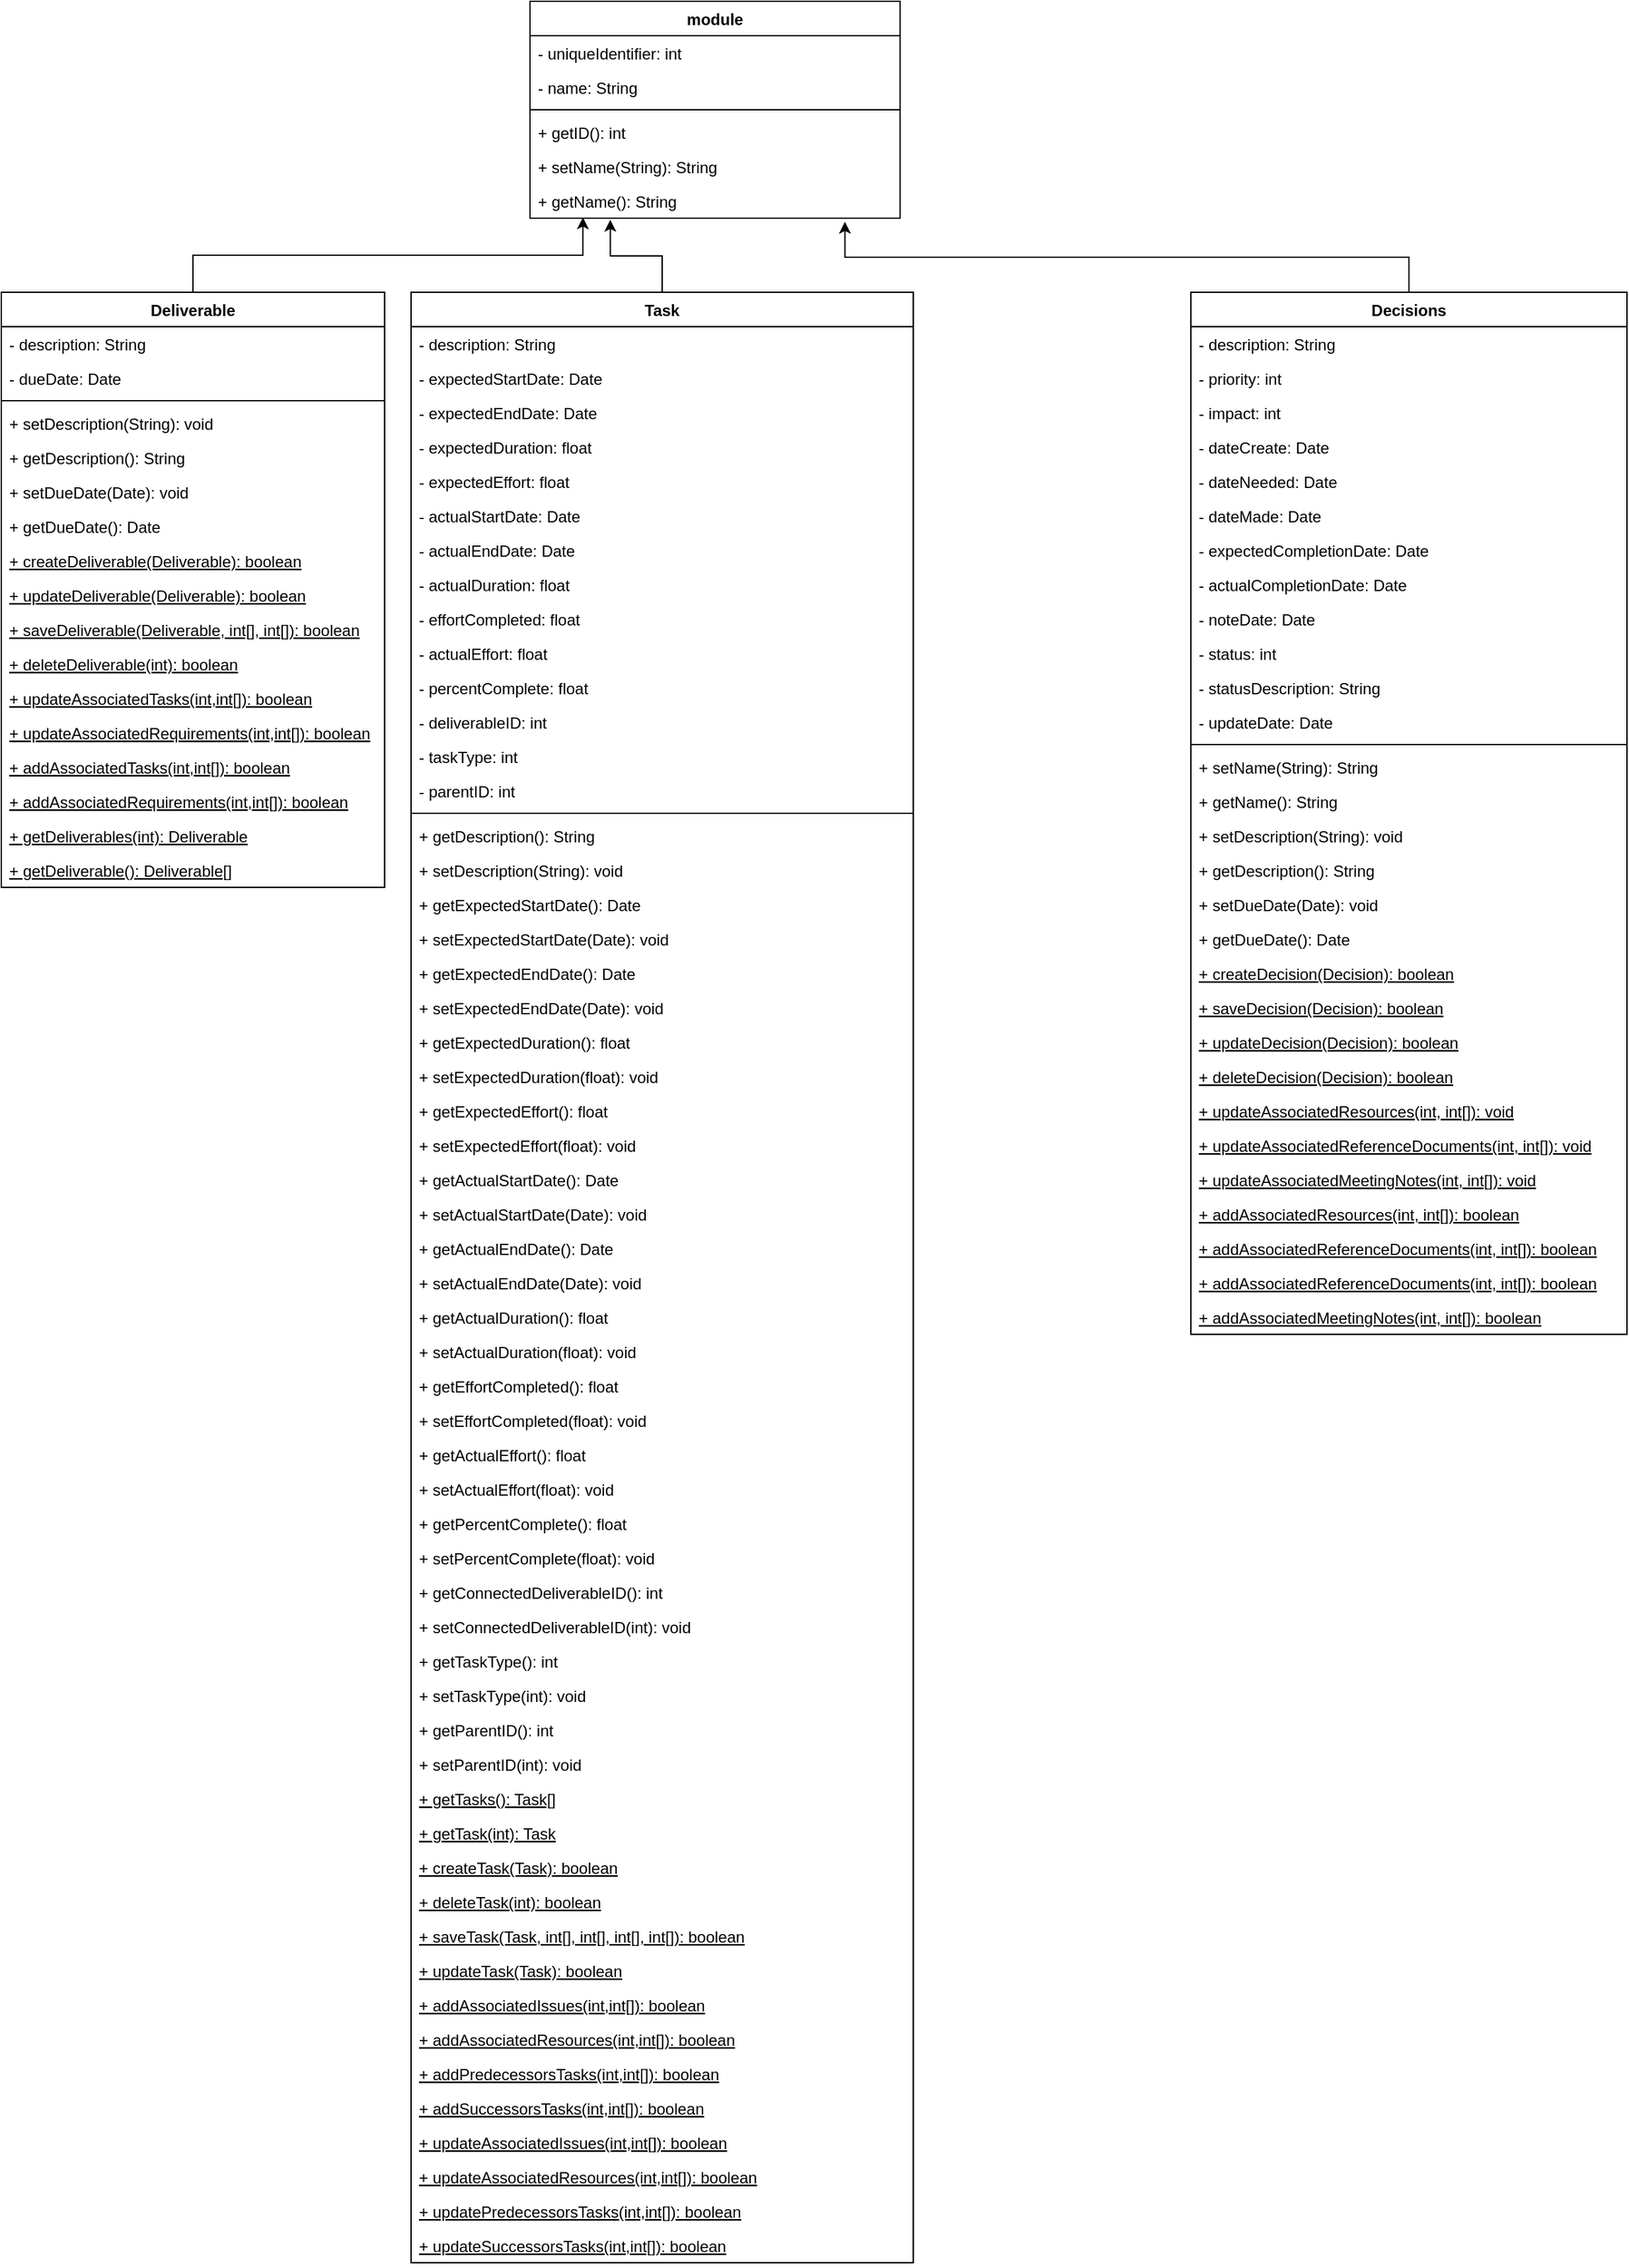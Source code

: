 <mxfile version="13.0.5" type="github">
  <diagram id="h3Ek2yhjag-Ijy3UuA3x" name="Page-1">
    <mxGraphModel dx="1185" dy="635" grid="1" gridSize="10" guides="1" tooltips="1" connect="1" arrows="1" fold="1" page="1" pageScale="1" pageWidth="10000" pageHeight="10000" math="0" shadow="0">
      <root>
        <mxCell id="0" />
        <mxCell id="1" parent="0" />
        <mxCell id="AJkytsJuZ1-eA44GaWmQ-24" value="module" style="swimlane;fontStyle=1;align=center;verticalAlign=top;childLayout=stackLayout;horizontal=1;startSize=26;horizontalStack=0;resizeParent=1;resizeParentMax=0;resizeLast=0;collapsible=1;marginBottom=0;" parent="1" vertex="1">
          <mxGeometry x="490" y="40" width="280" height="164" as="geometry" />
        </mxCell>
        <mxCell id="AJkytsJuZ1-eA44GaWmQ-25" value="- uniqueIdentifier: int" style="text;strokeColor=none;fillColor=none;align=left;verticalAlign=top;spacingLeft=4;spacingRight=4;overflow=hidden;rotatable=0;points=[[0,0.5],[1,0.5]];portConstraint=eastwest;" parent="AJkytsJuZ1-eA44GaWmQ-24" vertex="1">
          <mxGeometry y="26" width="280" height="26" as="geometry" />
        </mxCell>
        <mxCell id="AJkytsJuZ1-eA44GaWmQ-26" value="- name: String" style="text;strokeColor=none;fillColor=none;align=left;verticalAlign=top;spacingLeft=4;spacingRight=4;overflow=hidden;rotatable=0;points=[[0,0.5],[1,0.5]];portConstraint=eastwest;" parent="AJkytsJuZ1-eA44GaWmQ-24" vertex="1">
          <mxGeometry y="52" width="280" height="26" as="geometry" />
        </mxCell>
        <mxCell id="AJkytsJuZ1-eA44GaWmQ-29" value="" style="line;strokeWidth=1;fillColor=none;align=left;verticalAlign=middle;spacingTop=-1;spacingLeft=3;spacingRight=3;rotatable=0;labelPosition=right;points=[];portConstraint=eastwest;" parent="AJkytsJuZ1-eA44GaWmQ-24" vertex="1">
          <mxGeometry y="78" width="280" height="8" as="geometry" />
        </mxCell>
        <mxCell id="AJkytsJuZ1-eA44GaWmQ-30" value="+ getID(): int" style="text;strokeColor=none;fillColor=none;align=left;verticalAlign=top;spacingLeft=4;spacingRight=4;overflow=hidden;rotatable=0;points=[[0,0.5],[1,0.5]];portConstraint=eastwest;" parent="AJkytsJuZ1-eA44GaWmQ-24" vertex="1">
          <mxGeometry y="86" width="280" height="26" as="geometry" />
        </mxCell>
        <mxCell id="AJkytsJuZ1-eA44GaWmQ-31" value="+ setName(String): String" style="text;strokeColor=none;fillColor=none;align=left;verticalAlign=top;spacingLeft=4;spacingRight=4;overflow=hidden;rotatable=0;points=[[0,0.5],[1,0.5]];portConstraint=eastwest;" parent="AJkytsJuZ1-eA44GaWmQ-24" vertex="1">
          <mxGeometry y="112" width="280" height="26" as="geometry" />
        </mxCell>
        <mxCell id="AJkytsJuZ1-eA44GaWmQ-32" value="+ getName(): String" style="text;strokeColor=none;fillColor=none;align=left;verticalAlign=top;spacingLeft=4;spacingRight=4;overflow=hidden;rotatable=0;points=[[0,0.5],[1,0.5]];portConstraint=eastwest;" parent="AJkytsJuZ1-eA44GaWmQ-24" vertex="1">
          <mxGeometry y="138" width="280" height="26" as="geometry" />
        </mxCell>
        <mxCell id="AJkytsJuZ1-eA44GaWmQ-47" style="edgeStyle=orthogonalEdgeStyle;rounded=0;orthogonalLoop=1;jettySize=auto;html=1;entryX=0.143;entryY=0.974;entryDx=0;entryDy=0;entryPerimeter=0;" parent="1" source="rIIZ6E1I2lcJWbTjNb9e-1" target="AJkytsJuZ1-eA44GaWmQ-32" edge="1">
          <mxGeometry relative="1" as="geometry" />
        </mxCell>
        <mxCell id="AJkytsJuZ1-eA44GaWmQ-132" style="rounded=0;orthogonalLoop=1;jettySize=auto;html=1;entryX=0.217;entryY=1.045;entryDx=0;entryDy=0;entryPerimeter=0;edgeStyle=elbowEdgeStyle;elbow=vertical;" parent="1" source="AJkytsJuZ1-eA44GaWmQ-66" target="AJkytsJuZ1-eA44GaWmQ-32" edge="1">
          <mxGeometry relative="1" as="geometry" />
        </mxCell>
        <mxCell id="rIIZ6E1I2lcJWbTjNb9e-1" value="Deliverable" style="swimlane;fontStyle=1;align=center;verticalAlign=top;childLayout=stackLayout;horizontal=1;startSize=26;horizontalStack=0;resizeParent=1;resizeParentMax=0;resizeLast=0;collapsible=1;marginBottom=0;" parent="1" vertex="1">
          <mxGeometry x="90" y="260" width="290" height="450" as="geometry" />
        </mxCell>
        <mxCell id="rIIZ6E1I2lcJWbTjNb9e-6" value="- description: String" style="text;strokeColor=none;fillColor=none;align=left;verticalAlign=top;spacingLeft=4;spacingRight=4;overflow=hidden;rotatable=0;points=[[0,0.5],[1,0.5]];portConstraint=eastwest;" parent="rIIZ6E1I2lcJWbTjNb9e-1" vertex="1">
          <mxGeometry y="26" width="290" height="26" as="geometry" />
        </mxCell>
        <mxCell id="rIIZ6E1I2lcJWbTjNb9e-7" value="- dueDate: Date" style="text;strokeColor=none;fillColor=none;align=left;verticalAlign=top;spacingLeft=4;spacingRight=4;overflow=hidden;rotatable=0;points=[[0,0.5],[1,0.5]];portConstraint=eastwest;" parent="rIIZ6E1I2lcJWbTjNb9e-1" vertex="1">
          <mxGeometry y="52" width="290" height="26" as="geometry" />
        </mxCell>
        <mxCell id="rIIZ6E1I2lcJWbTjNb9e-3" value="" style="line;strokeWidth=1;fillColor=none;align=left;verticalAlign=middle;spacingTop=-1;spacingLeft=3;spacingRight=3;rotatable=0;labelPosition=right;points=[];portConstraint=eastwest;" parent="rIIZ6E1I2lcJWbTjNb9e-1" vertex="1">
          <mxGeometry y="78" width="290" height="8" as="geometry" />
        </mxCell>
        <mxCell id="rIIZ6E1I2lcJWbTjNb9e-20" value="+ setDescription(String): void" style="text;strokeColor=none;fillColor=none;align=left;verticalAlign=top;spacingLeft=4;spacingRight=4;overflow=hidden;rotatable=0;points=[[0,0.5],[1,0.5]];portConstraint=eastwest;" parent="rIIZ6E1I2lcJWbTjNb9e-1" vertex="1">
          <mxGeometry y="86" width="290" height="26" as="geometry" />
        </mxCell>
        <mxCell id="rIIZ6E1I2lcJWbTjNb9e-13" value="+ getDescription(): String" style="text;strokeColor=none;fillColor=none;align=left;verticalAlign=top;spacingLeft=4;spacingRight=4;overflow=hidden;rotatable=0;points=[[0,0.5],[1,0.5]];portConstraint=eastwest;" parent="rIIZ6E1I2lcJWbTjNb9e-1" vertex="1">
          <mxGeometry y="112" width="290" height="26" as="geometry" />
        </mxCell>
        <mxCell id="rIIZ6E1I2lcJWbTjNb9e-21" value="+ setDueDate(Date): void" style="text;strokeColor=none;fillColor=none;align=left;verticalAlign=top;spacingLeft=4;spacingRight=4;overflow=hidden;rotatable=0;points=[[0,0.5],[1,0.5]];portConstraint=eastwest;" parent="rIIZ6E1I2lcJWbTjNb9e-1" vertex="1">
          <mxGeometry y="138" width="290" height="26" as="geometry" />
        </mxCell>
        <mxCell id="rIIZ6E1I2lcJWbTjNb9e-14" value="+ getDueDate(): Date" style="text;strokeColor=none;fillColor=none;align=left;verticalAlign=top;spacingLeft=4;spacingRight=4;overflow=hidden;rotatable=0;points=[[0,0.5],[1,0.5]];portConstraint=eastwest;" parent="rIIZ6E1I2lcJWbTjNb9e-1" vertex="1">
          <mxGeometry y="164" width="290" height="26" as="geometry" />
        </mxCell>
        <mxCell id="rIIZ6E1I2lcJWbTjNb9e-15" value="+ createDeliverable(Deliverable): boolean" style="text;strokeColor=none;fillColor=none;align=left;verticalAlign=top;spacingLeft=4;spacingRight=4;overflow=hidden;rotatable=0;points=[[0,0.5],[1,0.5]];portConstraint=eastwest;fontStyle=4" parent="rIIZ6E1I2lcJWbTjNb9e-1" vertex="1">
          <mxGeometry y="190" width="290" height="26" as="geometry" />
        </mxCell>
        <mxCell id="rIIZ6E1I2lcJWbTjNb9e-17" value="+ updateDeliverable(Deliverable): boolean" style="text;strokeColor=none;fillColor=none;align=left;verticalAlign=top;spacingLeft=4;spacingRight=4;overflow=hidden;rotatable=0;points=[[0,0.5],[1,0.5]];portConstraint=eastwest;fontStyle=4" parent="rIIZ6E1I2lcJWbTjNb9e-1" vertex="1">
          <mxGeometry y="216" width="290" height="26" as="geometry" />
        </mxCell>
        <mxCell id="rIIZ6E1I2lcJWbTjNb9e-22" value="+ saveDeliverable(Deliverable, int[], int[]): boolean" style="text;strokeColor=none;fillColor=none;align=left;verticalAlign=top;spacingLeft=4;spacingRight=4;overflow=hidden;rotatable=0;points=[[0,0.5],[1,0.5]];portConstraint=eastwest;fontStyle=4" parent="rIIZ6E1I2lcJWbTjNb9e-1" vertex="1">
          <mxGeometry y="242" width="290" height="26" as="geometry" />
        </mxCell>
        <mxCell id="rIIZ6E1I2lcJWbTjNb9e-24" value="+ deleteDeliverable(int): boolean" style="text;strokeColor=none;fillColor=none;align=left;verticalAlign=top;spacingLeft=4;spacingRight=4;overflow=hidden;rotatable=0;points=[[0,0.5],[1,0.5]];portConstraint=eastwest;fontStyle=4" parent="rIIZ6E1I2lcJWbTjNb9e-1" vertex="1">
          <mxGeometry y="268" width="290" height="26" as="geometry" />
        </mxCell>
        <mxCell id="AJkytsJuZ1-eA44GaWmQ-18" value="+ updateAssociatedTasks(int,int[]): boolean" style="text;strokeColor=none;fillColor=none;align=left;verticalAlign=top;spacingLeft=4;spacingRight=4;overflow=hidden;rotatable=0;points=[[0,0.5],[1,0.5]];portConstraint=eastwest;fontStyle=4" parent="rIIZ6E1I2lcJWbTjNb9e-1" vertex="1">
          <mxGeometry y="294" width="290" height="26" as="geometry" />
        </mxCell>
        <mxCell id="AJkytsJuZ1-eA44GaWmQ-19" value="+ updateAssociatedRequirements(int,int[]): boolean" style="text;strokeColor=none;fillColor=none;align=left;verticalAlign=top;spacingLeft=4;spacingRight=4;overflow=hidden;rotatable=0;points=[[0,0.5],[1,0.5]];portConstraint=eastwest;fontStyle=4" parent="rIIZ6E1I2lcJWbTjNb9e-1" vertex="1">
          <mxGeometry y="320" width="290" height="26" as="geometry" />
        </mxCell>
        <mxCell id="AJkytsJuZ1-eA44GaWmQ-20" value="+ addAssociatedTasks(int,int[]): boolean" style="text;strokeColor=none;fillColor=none;align=left;verticalAlign=top;spacingLeft=4;spacingRight=4;overflow=hidden;rotatable=0;points=[[0,0.5],[1,0.5]];portConstraint=eastwest;fontStyle=4" parent="rIIZ6E1I2lcJWbTjNb9e-1" vertex="1">
          <mxGeometry y="346" width="290" height="26" as="geometry" />
        </mxCell>
        <mxCell id="AJkytsJuZ1-eA44GaWmQ-21" value="+ addAssociatedRequirements(int,int[]): boolean" style="text;strokeColor=none;fillColor=none;align=left;verticalAlign=top;spacingLeft=4;spacingRight=4;overflow=hidden;rotatable=0;points=[[0,0.5],[1,0.5]];portConstraint=eastwest;fontStyle=4" parent="rIIZ6E1I2lcJWbTjNb9e-1" vertex="1">
          <mxGeometry y="372" width="290" height="26" as="geometry" />
        </mxCell>
        <mxCell id="AJkytsJuZ1-eA44GaWmQ-22" value="+ getDeliverables(int): Deliverable" style="text;strokeColor=none;fillColor=none;align=left;verticalAlign=top;spacingLeft=4;spacingRight=4;overflow=hidden;rotatable=0;points=[[0,0.5],[1,0.5]];portConstraint=eastwest;fontStyle=4" parent="rIIZ6E1I2lcJWbTjNb9e-1" vertex="1">
          <mxGeometry y="398" width="290" height="26" as="geometry" />
        </mxCell>
        <mxCell id="AJkytsJuZ1-eA44GaWmQ-23" value="+ getDeliverable(): Deliverable[]" style="text;strokeColor=none;fillColor=none;align=left;verticalAlign=top;spacingLeft=4;spacingRight=4;overflow=hidden;rotatable=0;points=[[0,0.5],[1,0.5]];portConstraint=eastwest;fontStyle=4" parent="rIIZ6E1I2lcJWbTjNb9e-1" vertex="1">
          <mxGeometry y="424" width="290" height="26" as="geometry" />
        </mxCell>
        <mxCell id="oW8NMeTdjoWrqpmzOP1x-64" style="edgeStyle=elbowEdgeStyle;rounded=0;orthogonalLoop=1;jettySize=auto;elbow=vertical;html=1;entryX=0.851;entryY=1.103;entryDx=0;entryDy=0;entryPerimeter=0;" edge="1" parent="1" source="oW8NMeTdjoWrqpmzOP1x-33" target="AJkytsJuZ1-eA44GaWmQ-32">
          <mxGeometry relative="1" as="geometry" />
        </mxCell>
        <mxCell id="oW8NMeTdjoWrqpmzOP1x-33" value="Decisions" style="swimlane;fontStyle=1;align=center;verticalAlign=top;childLayout=stackLayout;horizontal=1;startSize=26;horizontalStack=0;resizeParent=1;resizeParentMax=0;resizeLast=0;collapsible=1;marginBottom=0;" vertex="1" parent="1">
          <mxGeometry x="990" y="260" width="330" height="788" as="geometry" />
        </mxCell>
        <mxCell id="oW8NMeTdjoWrqpmzOP1x-34" value="- description: String" style="text;strokeColor=none;fillColor=none;align=left;verticalAlign=top;spacingLeft=4;spacingRight=4;overflow=hidden;rotatable=0;points=[[0,0.5],[1,0.5]];portConstraint=eastwest;" vertex="1" parent="oW8NMeTdjoWrqpmzOP1x-33">
          <mxGeometry y="26" width="330" height="26" as="geometry" />
        </mxCell>
        <mxCell id="oW8NMeTdjoWrqpmzOP1x-35" value="- priority: int " style="text;strokeColor=none;fillColor=none;align=left;verticalAlign=top;spacingLeft=4;spacingRight=4;overflow=hidden;rotatable=0;points=[[0,0.5],[1,0.5]];portConstraint=eastwest;" vertex="1" parent="oW8NMeTdjoWrqpmzOP1x-33">
          <mxGeometry y="52" width="330" height="26" as="geometry" />
        </mxCell>
        <mxCell id="oW8NMeTdjoWrqpmzOP1x-36" value="- impact: int" style="text;strokeColor=none;fillColor=none;align=left;verticalAlign=top;spacingLeft=4;spacingRight=4;overflow=hidden;rotatable=0;points=[[0,0.5],[1,0.5]];portConstraint=eastwest;" vertex="1" parent="oW8NMeTdjoWrqpmzOP1x-33">
          <mxGeometry y="78" width="330" height="26" as="geometry" />
        </mxCell>
        <mxCell id="oW8NMeTdjoWrqpmzOP1x-37" value="- dateCreate: Date" style="text;strokeColor=none;fillColor=none;align=left;verticalAlign=top;spacingLeft=4;spacingRight=4;overflow=hidden;rotatable=0;points=[[0,0.5],[1,0.5]];portConstraint=eastwest;" vertex="1" parent="oW8NMeTdjoWrqpmzOP1x-33">
          <mxGeometry y="104" width="330" height="26" as="geometry" />
        </mxCell>
        <mxCell id="oW8NMeTdjoWrqpmzOP1x-38" value="- dateNeeded: Date" style="text;strokeColor=none;fillColor=none;align=left;verticalAlign=top;spacingLeft=4;spacingRight=4;overflow=hidden;rotatable=0;points=[[0,0.5],[1,0.5]];portConstraint=eastwest;" vertex="1" parent="oW8NMeTdjoWrqpmzOP1x-33">
          <mxGeometry y="130" width="330" height="26" as="geometry" />
        </mxCell>
        <mxCell id="oW8NMeTdjoWrqpmzOP1x-39" value="- dateMade: Date" style="text;strokeColor=none;fillColor=none;align=left;verticalAlign=top;spacingLeft=4;spacingRight=4;overflow=hidden;rotatable=0;points=[[0,0.5],[1,0.5]];portConstraint=eastwest;" vertex="1" parent="oW8NMeTdjoWrqpmzOP1x-33">
          <mxGeometry y="156" width="330" height="26" as="geometry" />
        </mxCell>
        <mxCell id="oW8NMeTdjoWrqpmzOP1x-40" value="- expectedCompletionDate: Date&#xa;" style="text;strokeColor=none;fillColor=none;align=left;verticalAlign=top;spacingLeft=4;spacingRight=4;overflow=hidden;rotatable=0;points=[[0,0.5],[1,0.5]];portConstraint=eastwest;" vertex="1" parent="oW8NMeTdjoWrqpmzOP1x-33">
          <mxGeometry y="182" width="330" height="26" as="geometry" />
        </mxCell>
        <mxCell id="oW8NMeTdjoWrqpmzOP1x-41" value="- actualCompletionDate: Date" style="text;strokeColor=none;fillColor=none;align=left;verticalAlign=top;spacingLeft=4;spacingRight=4;overflow=hidden;rotatable=0;points=[[0,0.5],[1,0.5]];portConstraint=eastwest;" vertex="1" parent="oW8NMeTdjoWrqpmzOP1x-33">
          <mxGeometry y="208" width="330" height="26" as="geometry" />
        </mxCell>
        <mxCell id="oW8NMeTdjoWrqpmzOP1x-42" value="- noteDate: Date" style="text;strokeColor=none;fillColor=none;align=left;verticalAlign=top;spacingLeft=4;spacingRight=4;overflow=hidden;rotatable=0;points=[[0,0.5],[1,0.5]];portConstraint=eastwest;" vertex="1" parent="oW8NMeTdjoWrqpmzOP1x-33">
          <mxGeometry y="234" width="330" height="26" as="geometry" />
        </mxCell>
        <mxCell id="oW8NMeTdjoWrqpmzOP1x-43" value="- status: int" style="text;strokeColor=none;fillColor=none;align=left;verticalAlign=top;spacingLeft=4;spacingRight=4;overflow=hidden;rotatable=0;points=[[0,0.5],[1,0.5]];portConstraint=eastwest;" vertex="1" parent="oW8NMeTdjoWrqpmzOP1x-33">
          <mxGeometry y="260" width="330" height="26" as="geometry" />
        </mxCell>
        <mxCell id="oW8NMeTdjoWrqpmzOP1x-44" value="- statusDescription: String" style="text;strokeColor=none;fillColor=none;align=left;verticalAlign=top;spacingLeft=4;spacingRight=4;overflow=hidden;rotatable=0;points=[[0,0.5],[1,0.5]];portConstraint=eastwest;" vertex="1" parent="oW8NMeTdjoWrqpmzOP1x-33">
          <mxGeometry y="286" width="330" height="26" as="geometry" />
        </mxCell>
        <mxCell id="oW8NMeTdjoWrqpmzOP1x-45" value="- updateDate: Date" style="text;strokeColor=none;fillColor=none;align=left;verticalAlign=top;spacingLeft=4;spacingRight=4;overflow=hidden;rotatable=0;points=[[0,0.5],[1,0.5]];portConstraint=eastwest;" vertex="1" parent="oW8NMeTdjoWrqpmzOP1x-33">
          <mxGeometry y="312" width="330" height="26" as="geometry" />
        </mxCell>
        <mxCell id="oW8NMeTdjoWrqpmzOP1x-46" value="" style="line;strokeWidth=1;fillColor=none;align=left;verticalAlign=middle;spacingTop=-1;spacingLeft=3;spacingRight=3;rotatable=0;labelPosition=right;points=[];portConstraint=eastwest;" vertex="1" parent="oW8NMeTdjoWrqpmzOP1x-33">
          <mxGeometry y="338" width="330" height="8" as="geometry" />
        </mxCell>
        <mxCell id="oW8NMeTdjoWrqpmzOP1x-47" value="+ setName(String): String" style="text;strokeColor=none;fillColor=none;align=left;verticalAlign=top;spacingLeft=4;spacingRight=4;overflow=hidden;rotatable=0;points=[[0,0.5],[1,0.5]];portConstraint=eastwest;" vertex="1" parent="oW8NMeTdjoWrqpmzOP1x-33">
          <mxGeometry y="346" width="330" height="26" as="geometry" />
        </mxCell>
        <mxCell id="oW8NMeTdjoWrqpmzOP1x-48" value="+ getName(): String" style="text;strokeColor=none;fillColor=none;align=left;verticalAlign=top;spacingLeft=4;spacingRight=4;overflow=hidden;rotatable=0;points=[[0,0.5],[1,0.5]];portConstraint=eastwest;" vertex="1" parent="oW8NMeTdjoWrqpmzOP1x-33">
          <mxGeometry y="372" width="330" height="26" as="geometry" />
        </mxCell>
        <mxCell id="oW8NMeTdjoWrqpmzOP1x-49" value="+ setDescription(String): void" style="text;strokeColor=none;fillColor=none;align=left;verticalAlign=top;spacingLeft=4;spacingRight=4;overflow=hidden;rotatable=0;points=[[0,0.5],[1,0.5]];portConstraint=eastwest;" vertex="1" parent="oW8NMeTdjoWrqpmzOP1x-33">
          <mxGeometry y="398" width="330" height="26" as="geometry" />
        </mxCell>
        <mxCell id="oW8NMeTdjoWrqpmzOP1x-50" value="+ getDescription(): String" style="text;strokeColor=none;fillColor=none;align=left;verticalAlign=top;spacingLeft=4;spacingRight=4;overflow=hidden;rotatable=0;points=[[0,0.5],[1,0.5]];portConstraint=eastwest;" vertex="1" parent="oW8NMeTdjoWrqpmzOP1x-33">
          <mxGeometry y="424" width="330" height="26" as="geometry" />
        </mxCell>
        <mxCell id="oW8NMeTdjoWrqpmzOP1x-51" value="+ setDueDate(Date): void" style="text;strokeColor=none;fillColor=none;align=left;verticalAlign=top;spacingLeft=4;spacingRight=4;overflow=hidden;rotatable=0;points=[[0,0.5],[1,0.5]];portConstraint=eastwest;" vertex="1" parent="oW8NMeTdjoWrqpmzOP1x-33">
          <mxGeometry y="450" width="330" height="26" as="geometry" />
        </mxCell>
        <mxCell id="oW8NMeTdjoWrqpmzOP1x-52" value="+ getDueDate(): Date" style="text;strokeColor=none;fillColor=none;align=left;verticalAlign=top;spacingLeft=4;spacingRight=4;overflow=hidden;rotatable=0;points=[[0,0.5],[1,0.5]];portConstraint=eastwest;" vertex="1" parent="oW8NMeTdjoWrqpmzOP1x-33">
          <mxGeometry y="476" width="330" height="26" as="geometry" />
        </mxCell>
        <mxCell id="oW8NMeTdjoWrqpmzOP1x-53" value="+ createDecision(Decision): boolean" style="text;strokeColor=none;fillColor=none;align=left;verticalAlign=top;spacingLeft=4;spacingRight=4;overflow=hidden;rotatable=0;points=[[0,0.5],[1,0.5]];portConstraint=eastwest;fontStyle=4" vertex="1" parent="oW8NMeTdjoWrqpmzOP1x-33">
          <mxGeometry y="502" width="330" height="26" as="geometry" />
        </mxCell>
        <mxCell id="oW8NMeTdjoWrqpmzOP1x-54" value="+ saveDecision(Decision): boolean" style="text;strokeColor=none;fillColor=none;align=left;verticalAlign=top;spacingLeft=4;spacingRight=4;overflow=hidden;rotatable=0;points=[[0,0.5],[1,0.5]];portConstraint=eastwest;fontStyle=4" vertex="1" parent="oW8NMeTdjoWrqpmzOP1x-33">
          <mxGeometry y="528" width="330" height="26" as="geometry" />
        </mxCell>
        <mxCell id="oW8NMeTdjoWrqpmzOP1x-55" value="+ updateDecision(Decision): boolean" style="text;strokeColor=none;fillColor=none;align=left;verticalAlign=top;spacingLeft=4;spacingRight=4;overflow=hidden;rotatable=0;points=[[0,0.5],[1,0.5]];portConstraint=eastwest;fontStyle=4" vertex="1" parent="oW8NMeTdjoWrqpmzOP1x-33">
          <mxGeometry y="554" width="330" height="26" as="geometry" />
        </mxCell>
        <mxCell id="oW8NMeTdjoWrqpmzOP1x-56" value="+ deleteDecision(Decision): boolean" style="text;strokeColor=none;fillColor=none;align=left;verticalAlign=top;spacingLeft=4;spacingRight=4;overflow=hidden;rotatable=0;points=[[0,0.5],[1,0.5]];portConstraint=eastwest;fontStyle=4" vertex="1" parent="oW8NMeTdjoWrqpmzOP1x-33">
          <mxGeometry y="580" width="330" height="26" as="geometry" />
        </mxCell>
        <mxCell id="oW8NMeTdjoWrqpmzOP1x-57" value="+ updateAssociatedResources(int, int[]): void" style="text;strokeColor=none;fillColor=none;align=left;verticalAlign=top;spacingLeft=4;spacingRight=4;overflow=hidden;rotatable=0;points=[[0,0.5],[1,0.5]];portConstraint=eastwest;fontStyle=4" vertex="1" parent="oW8NMeTdjoWrqpmzOP1x-33">
          <mxGeometry y="606" width="330" height="26" as="geometry" />
        </mxCell>
        <mxCell id="oW8NMeTdjoWrqpmzOP1x-58" value="+ updateAssociatedReferenceDocuments(int, int[]): void" style="text;strokeColor=none;fillColor=none;align=left;verticalAlign=top;spacingLeft=4;spacingRight=4;overflow=hidden;rotatable=0;points=[[0,0.5],[1,0.5]];portConstraint=eastwest;fontStyle=4" vertex="1" parent="oW8NMeTdjoWrqpmzOP1x-33">
          <mxGeometry y="632" width="330" height="26" as="geometry" />
        </mxCell>
        <mxCell id="oW8NMeTdjoWrqpmzOP1x-59" value="+ updateAssociatedMeetingNotes(int, int[]): void" style="text;strokeColor=none;fillColor=none;align=left;verticalAlign=top;spacingLeft=4;spacingRight=4;overflow=hidden;rotatable=0;points=[[0,0.5],[1,0.5]];portConstraint=eastwest;fontStyle=4" vertex="1" parent="oW8NMeTdjoWrqpmzOP1x-33">
          <mxGeometry y="658" width="330" height="26" as="geometry" />
        </mxCell>
        <mxCell id="oW8NMeTdjoWrqpmzOP1x-60" value="+ addAssociatedResources(int, int[]): boolean" style="text;strokeColor=none;fillColor=none;align=left;verticalAlign=top;spacingLeft=4;spacingRight=4;overflow=hidden;rotatable=0;points=[[0,0.5],[1,0.5]];portConstraint=eastwest;fontStyle=4" vertex="1" parent="oW8NMeTdjoWrqpmzOP1x-33">
          <mxGeometry y="684" width="330" height="26" as="geometry" />
        </mxCell>
        <mxCell id="oW8NMeTdjoWrqpmzOP1x-61" value="+ addAssociatedReferenceDocuments(int, int[]): boolean" style="text;strokeColor=none;fillColor=none;align=left;verticalAlign=top;spacingLeft=4;spacingRight=4;overflow=hidden;rotatable=0;points=[[0,0.5],[1,0.5]];portConstraint=eastwest;fontStyle=4" vertex="1" parent="oW8NMeTdjoWrqpmzOP1x-33">
          <mxGeometry y="710" width="330" height="26" as="geometry" />
        </mxCell>
        <mxCell id="oW8NMeTdjoWrqpmzOP1x-62" value="+ addAssociatedReferenceDocuments(int, int[]): boolean" style="text;strokeColor=none;fillColor=none;align=left;verticalAlign=top;spacingLeft=4;spacingRight=4;overflow=hidden;rotatable=0;points=[[0,0.5],[1,0.5]];portConstraint=eastwest;fontStyle=4" vertex="1" parent="oW8NMeTdjoWrqpmzOP1x-33">
          <mxGeometry y="736" width="330" height="26" as="geometry" />
        </mxCell>
        <mxCell id="oW8NMeTdjoWrqpmzOP1x-63" value="+ addAssociatedMeetingNotes(int, int[]): boolean" style="text;strokeColor=none;fillColor=none;align=left;verticalAlign=top;spacingLeft=4;spacingRight=4;overflow=hidden;rotatable=0;points=[[0,0.5],[1,0.5]];portConstraint=eastwest;fontStyle=4" vertex="1" parent="oW8NMeTdjoWrqpmzOP1x-33">
          <mxGeometry y="762" width="330" height="26" as="geometry" />
        </mxCell>
        <mxCell id="AJkytsJuZ1-eA44GaWmQ-66" value="Task" style="swimlane;fontStyle=1;align=center;verticalAlign=top;childLayout=stackLayout;horizontal=1;startSize=26;horizontalStack=0;resizeParent=1;resizeParentMax=0;resizeLast=0;collapsible=1;marginBottom=0;" parent="1" vertex="1">
          <mxGeometry x="400" y="260" width="380" height="1490" as="geometry" />
        </mxCell>
        <mxCell id="AJkytsJuZ1-eA44GaWmQ-67" value="- description: String" style="text;strokeColor=none;fillColor=none;align=left;verticalAlign=top;spacingLeft=4;spacingRight=4;overflow=hidden;rotatable=0;points=[[0,0.5],[1,0.5]];portConstraint=eastwest;" parent="AJkytsJuZ1-eA44GaWmQ-66" vertex="1">
          <mxGeometry y="26" width="380" height="26" as="geometry" />
        </mxCell>
        <mxCell id="AJkytsJuZ1-eA44GaWmQ-84" value="- expectedStartDate: Date" style="text;strokeColor=none;fillColor=none;align=left;verticalAlign=top;spacingLeft=4;spacingRight=4;overflow=hidden;rotatable=0;points=[[0,0.5],[1,0.5]];portConstraint=eastwest;" parent="AJkytsJuZ1-eA44GaWmQ-66" vertex="1">
          <mxGeometry y="52" width="380" height="26" as="geometry" />
        </mxCell>
        <mxCell id="AJkytsJuZ1-eA44GaWmQ-85" value="- expectedEndDate: Date" style="text;strokeColor=none;fillColor=none;align=left;verticalAlign=top;spacingLeft=4;spacingRight=4;overflow=hidden;rotatable=0;points=[[0,0.5],[1,0.5]];portConstraint=eastwest;" parent="AJkytsJuZ1-eA44GaWmQ-66" vertex="1">
          <mxGeometry y="78" width="380" height="26" as="geometry" />
        </mxCell>
        <mxCell id="AJkytsJuZ1-eA44GaWmQ-87" value="- expectedDuration: float" style="text;strokeColor=none;fillColor=none;align=left;verticalAlign=top;spacingLeft=4;spacingRight=4;overflow=hidden;rotatable=0;points=[[0,0.5],[1,0.5]];portConstraint=eastwest;" parent="AJkytsJuZ1-eA44GaWmQ-66" vertex="1">
          <mxGeometry y="104" width="380" height="26" as="geometry" />
        </mxCell>
        <mxCell id="AJkytsJuZ1-eA44GaWmQ-68" value="- expectedEffort: float" style="text;strokeColor=none;fillColor=none;align=left;verticalAlign=top;spacingLeft=4;spacingRight=4;overflow=hidden;rotatable=0;points=[[0,0.5],[1,0.5]];portConstraint=eastwest;" parent="AJkytsJuZ1-eA44GaWmQ-66" vertex="1">
          <mxGeometry y="130" width="380" height="26" as="geometry" />
        </mxCell>
        <mxCell id="AJkytsJuZ1-eA44GaWmQ-122" value="- actualStartDate: Date" style="text;strokeColor=none;fillColor=none;align=left;verticalAlign=top;spacingLeft=4;spacingRight=4;overflow=hidden;rotatable=0;points=[[0,0.5],[1,0.5]];portConstraint=eastwest;" parent="AJkytsJuZ1-eA44GaWmQ-66" vertex="1">
          <mxGeometry y="156" width="380" height="26" as="geometry" />
        </mxCell>
        <mxCell id="AJkytsJuZ1-eA44GaWmQ-124" value="- actualEndDate: Date" style="text;strokeColor=none;fillColor=none;align=left;verticalAlign=top;spacingLeft=4;spacingRight=4;overflow=hidden;rotatable=0;points=[[0,0.5],[1,0.5]];portConstraint=eastwest;" parent="AJkytsJuZ1-eA44GaWmQ-66" vertex="1">
          <mxGeometry y="182" width="380" height="26" as="geometry" />
        </mxCell>
        <mxCell id="AJkytsJuZ1-eA44GaWmQ-125" value="- actualDuration: float" style="text;strokeColor=none;fillColor=none;align=left;verticalAlign=top;spacingLeft=4;spacingRight=4;overflow=hidden;rotatable=0;points=[[0,0.5],[1,0.5]];portConstraint=eastwest;" parent="AJkytsJuZ1-eA44GaWmQ-66" vertex="1">
          <mxGeometry y="208" width="380" height="26" as="geometry" />
        </mxCell>
        <mxCell id="AJkytsJuZ1-eA44GaWmQ-126" value="- effortCompleted: float" style="text;strokeColor=none;fillColor=none;align=left;verticalAlign=top;spacingLeft=4;spacingRight=4;overflow=hidden;rotatable=0;points=[[0,0.5],[1,0.5]];portConstraint=eastwest;" parent="AJkytsJuZ1-eA44GaWmQ-66" vertex="1">
          <mxGeometry y="234" width="380" height="26" as="geometry" />
        </mxCell>
        <mxCell id="AJkytsJuZ1-eA44GaWmQ-127" value="- actualEffort: float" style="text;strokeColor=none;fillColor=none;align=left;verticalAlign=top;spacingLeft=4;spacingRight=4;overflow=hidden;rotatable=0;points=[[0,0.5],[1,0.5]];portConstraint=eastwest;" parent="AJkytsJuZ1-eA44GaWmQ-66" vertex="1">
          <mxGeometry y="260" width="380" height="26" as="geometry" />
        </mxCell>
        <mxCell id="AJkytsJuZ1-eA44GaWmQ-128" value="- percentComplete: float" style="text;strokeColor=none;fillColor=none;align=left;verticalAlign=top;spacingLeft=4;spacingRight=4;overflow=hidden;rotatable=0;points=[[0,0.5],[1,0.5]];portConstraint=eastwest;" parent="AJkytsJuZ1-eA44GaWmQ-66" vertex="1">
          <mxGeometry y="286" width="380" height="26" as="geometry" />
        </mxCell>
        <mxCell id="AJkytsJuZ1-eA44GaWmQ-129" value="- deliverableID: int" style="text;strokeColor=none;fillColor=none;align=left;verticalAlign=top;spacingLeft=4;spacingRight=4;overflow=hidden;rotatable=0;points=[[0,0.5],[1,0.5]];portConstraint=eastwest;" parent="AJkytsJuZ1-eA44GaWmQ-66" vertex="1">
          <mxGeometry y="312" width="380" height="26" as="geometry" />
        </mxCell>
        <mxCell id="AJkytsJuZ1-eA44GaWmQ-130" value="- taskType: int" style="text;strokeColor=none;fillColor=none;align=left;verticalAlign=top;spacingLeft=4;spacingRight=4;overflow=hidden;rotatable=0;points=[[0,0.5],[1,0.5]];portConstraint=eastwest;" parent="AJkytsJuZ1-eA44GaWmQ-66" vertex="1">
          <mxGeometry y="338" width="380" height="26" as="geometry" />
        </mxCell>
        <mxCell id="AJkytsJuZ1-eA44GaWmQ-131" value="- parentID: int" style="text;strokeColor=none;fillColor=none;align=left;verticalAlign=top;spacingLeft=4;spacingRight=4;overflow=hidden;rotatable=0;points=[[0,0.5],[1,0.5]];portConstraint=eastwest;" parent="AJkytsJuZ1-eA44GaWmQ-66" vertex="1">
          <mxGeometry y="364" width="380" height="26" as="geometry" />
        </mxCell>
        <mxCell id="AJkytsJuZ1-eA44GaWmQ-137" value="" style="line;strokeWidth=1;fillColor=none;align=left;verticalAlign=middle;spacingTop=-1;spacingLeft=3;spacingRight=3;rotatable=0;labelPosition=right;points=[];portConstraint=eastwest;" parent="AJkytsJuZ1-eA44GaWmQ-66" vertex="1">
          <mxGeometry y="390" width="380" height="8" as="geometry" />
        </mxCell>
        <mxCell id="AJkytsJuZ1-eA44GaWmQ-134" value="+ getDescription(): String" style="text;strokeColor=none;fillColor=none;align=left;verticalAlign=top;spacingLeft=4;spacingRight=4;overflow=hidden;rotatable=0;points=[[0,0.5],[1,0.5]];portConstraint=eastwest;" parent="AJkytsJuZ1-eA44GaWmQ-66" vertex="1">
          <mxGeometry y="398" width="380" height="26" as="geometry" />
        </mxCell>
        <mxCell id="AJkytsJuZ1-eA44GaWmQ-133" value="+ setDescription(String): void" style="text;strokeColor=none;fillColor=none;align=left;verticalAlign=top;spacingLeft=4;spacingRight=4;overflow=hidden;rotatable=0;points=[[0,0.5],[1,0.5]];portConstraint=eastwest;" parent="AJkytsJuZ1-eA44GaWmQ-66" vertex="1">
          <mxGeometry y="424" width="380" height="26" as="geometry" />
        </mxCell>
        <mxCell id="AJkytsJuZ1-eA44GaWmQ-136" value="+ getExpectedStartDate(): Date" style="text;strokeColor=none;fillColor=none;align=left;verticalAlign=top;spacingLeft=4;spacingRight=4;overflow=hidden;rotatable=0;points=[[0,0.5],[1,0.5]];portConstraint=eastwest;" parent="AJkytsJuZ1-eA44GaWmQ-66" vertex="1">
          <mxGeometry y="450" width="380" height="26" as="geometry" />
        </mxCell>
        <mxCell id="AJkytsJuZ1-eA44GaWmQ-135" value="+ setExpectedStartDate(Date): void" style="text;strokeColor=none;fillColor=none;align=left;verticalAlign=top;spacingLeft=4;spacingRight=4;overflow=hidden;rotatable=0;points=[[0,0.5],[1,0.5]];portConstraint=eastwest;" parent="AJkytsJuZ1-eA44GaWmQ-66" vertex="1">
          <mxGeometry y="476" width="380" height="26" as="geometry" />
        </mxCell>
        <mxCell id="AJkytsJuZ1-eA44GaWmQ-139" value="+ getExpectedEndDate(): Date" style="text;strokeColor=none;fillColor=none;align=left;verticalAlign=top;spacingLeft=4;spacingRight=4;overflow=hidden;rotatable=0;points=[[0,0.5],[1,0.5]];portConstraint=eastwest;" parent="AJkytsJuZ1-eA44GaWmQ-66" vertex="1">
          <mxGeometry y="502" width="380" height="26" as="geometry" />
        </mxCell>
        <mxCell id="AJkytsJuZ1-eA44GaWmQ-140" value="+ setExpectedEndDate(Date): void" style="text;strokeColor=none;fillColor=none;align=left;verticalAlign=top;spacingLeft=4;spacingRight=4;overflow=hidden;rotatable=0;points=[[0,0.5],[1,0.5]];portConstraint=eastwest;" parent="AJkytsJuZ1-eA44GaWmQ-66" vertex="1">
          <mxGeometry y="528" width="380" height="26" as="geometry" />
        </mxCell>
        <mxCell id="AJkytsJuZ1-eA44GaWmQ-141" value="+ getExpectedDuration(): float" style="text;strokeColor=none;fillColor=none;align=left;verticalAlign=top;spacingLeft=4;spacingRight=4;overflow=hidden;rotatable=0;points=[[0,0.5],[1,0.5]];portConstraint=eastwest;" parent="AJkytsJuZ1-eA44GaWmQ-66" vertex="1">
          <mxGeometry y="554" width="380" height="26" as="geometry" />
        </mxCell>
        <mxCell id="AJkytsJuZ1-eA44GaWmQ-142" value="+ setExpectedDuration(float): void" style="text;strokeColor=none;fillColor=none;align=left;verticalAlign=top;spacingLeft=4;spacingRight=4;overflow=hidden;rotatable=0;points=[[0,0.5],[1,0.5]];portConstraint=eastwest;" parent="AJkytsJuZ1-eA44GaWmQ-66" vertex="1">
          <mxGeometry y="580" width="380" height="26" as="geometry" />
        </mxCell>
        <mxCell id="AJkytsJuZ1-eA44GaWmQ-143" value="+ getExpectedEffort(): float" style="text;strokeColor=none;fillColor=none;align=left;verticalAlign=top;spacingLeft=4;spacingRight=4;overflow=hidden;rotatable=0;points=[[0,0.5],[1,0.5]];portConstraint=eastwest;" parent="AJkytsJuZ1-eA44GaWmQ-66" vertex="1">
          <mxGeometry y="606" width="380" height="26" as="geometry" />
        </mxCell>
        <mxCell id="AJkytsJuZ1-eA44GaWmQ-144" value="+ setExpectedEffort(float): void" style="text;strokeColor=none;fillColor=none;align=left;verticalAlign=top;spacingLeft=4;spacingRight=4;overflow=hidden;rotatable=0;points=[[0,0.5],[1,0.5]];portConstraint=eastwest;" parent="AJkytsJuZ1-eA44GaWmQ-66" vertex="1">
          <mxGeometry y="632" width="380" height="26" as="geometry" />
        </mxCell>
        <mxCell id="AJkytsJuZ1-eA44GaWmQ-145" value="+ getActualStartDate(): Date" style="text;strokeColor=none;fillColor=none;align=left;verticalAlign=top;spacingLeft=4;spacingRight=4;overflow=hidden;rotatable=0;points=[[0,0.5],[1,0.5]];portConstraint=eastwest;" parent="AJkytsJuZ1-eA44GaWmQ-66" vertex="1">
          <mxGeometry y="658" width="380" height="26" as="geometry" />
        </mxCell>
        <mxCell id="AJkytsJuZ1-eA44GaWmQ-146" value="+ setActualStartDate(Date): void" style="text;strokeColor=none;fillColor=none;align=left;verticalAlign=top;spacingLeft=4;spacingRight=4;overflow=hidden;rotatable=0;points=[[0,0.5],[1,0.5]];portConstraint=eastwest;" parent="AJkytsJuZ1-eA44GaWmQ-66" vertex="1">
          <mxGeometry y="684" width="380" height="26" as="geometry" />
        </mxCell>
        <mxCell id="AJkytsJuZ1-eA44GaWmQ-147" value="+ getActualEndDate(): Date" style="text;strokeColor=none;fillColor=none;align=left;verticalAlign=top;spacingLeft=4;spacingRight=4;overflow=hidden;rotatable=0;points=[[0,0.5],[1,0.5]];portConstraint=eastwest;" parent="AJkytsJuZ1-eA44GaWmQ-66" vertex="1">
          <mxGeometry y="710" width="380" height="26" as="geometry" />
        </mxCell>
        <mxCell id="AJkytsJuZ1-eA44GaWmQ-148" value="+ setActualEndDate(Date): void" style="text;strokeColor=none;fillColor=none;align=left;verticalAlign=top;spacingLeft=4;spacingRight=4;overflow=hidden;rotatable=0;points=[[0,0.5],[1,0.5]];portConstraint=eastwest;" parent="AJkytsJuZ1-eA44GaWmQ-66" vertex="1">
          <mxGeometry y="736" width="380" height="26" as="geometry" />
        </mxCell>
        <mxCell id="AJkytsJuZ1-eA44GaWmQ-150" value="+ getActualDuration(): float" style="text;strokeColor=none;fillColor=none;align=left;verticalAlign=top;spacingLeft=4;spacingRight=4;overflow=hidden;rotatable=0;points=[[0,0.5],[1,0.5]];portConstraint=eastwest;" parent="AJkytsJuZ1-eA44GaWmQ-66" vertex="1">
          <mxGeometry y="762" width="380" height="26" as="geometry" />
        </mxCell>
        <mxCell id="AJkytsJuZ1-eA44GaWmQ-151" value="+ setActualDuration(float): void" style="text;strokeColor=none;fillColor=none;align=left;verticalAlign=top;spacingLeft=4;spacingRight=4;overflow=hidden;rotatable=0;points=[[0,0.5],[1,0.5]];portConstraint=eastwest;" parent="AJkytsJuZ1-eA44GaWmQ-66" vertex="1">
          <mxGeometry y="788" width="380" height="26" as="geometry" />
        </mxCell>
        <mxCell id="AJkytsJuZ1-eA44GaWmQ-152" value="+ getEffortCompleted(): float" style="text;strokeColor=none;fillColor=none;align=left;verticalAlign=top;spacingLeft=4;spacingRight=4;overflow=hidden;rotatable=0;points=[[0,0.5],[1,0.5]];portConstraint=eastwest;" parent="AJkytsJuZ1-eA44GaWmQ-66" vertex="1">
          <mxGeometry y="814" width="380" height="26" as="geometry" />
        </mxCell>
        <mxCell id="AJkytsJuZ1-eA44GaWmQ-153" value="+ setEffortCompleted(float): void" style="text;strokeColor=none;fillColor=none;align=left;verticalAlign=top;spacingLeft=4;spacingRight=4;overflow=hidden;rotatable=0;points=[[0,0.5],[1,0.5]];portConstraint=eastwest;" parent="AJkytsJuZ1-eA44GaWmQ-66" vertex="1">
          <mxGeometry y="840" width="380" height="26" as="geometry" />
        </mxCell>
        <mxCell id="AJkytsJuZ1-eA44GaWmQ-155" value="+ getActualEffort(): float" style="text;strokeColor=none;fillColor=none;align=left;verticalAlign=top;spacingLeft=4;spacingRight=4;overflow=hidden;rotatable=0;points=[[0,0.5],[1,0.5]];portConstraint=eastwest;" parent="AJkytsJuZ1-eA44GaWmQ-66" vertex="1">
          <mxGeometry y="866" width="380" height="26" as="geometry" />
        </mxCell>
        <mxCell id="AJkytsJuZ1-eA44GaWmQ-156" value="+ setActualEffort(float): void" style="text;strokeColor=none;fillColor=none;align=left;verticalAlign=top;spacingLeft=4;spacingRight=4;overflow=hidden;rotatable=0;points=[[0,0.5],[1,0.5]];portConstraint=eastwest;" parent="AJkytsJuZ1-eA44GaWmQ-66" vertex="1">
          <mxGeometry y="892" width="380" height="26" as="geometry" />
        </mxCell>
        <mxCell id="AJkytsJuZ1-eA44GaWmQ-157" value="+ getPercentComplete(): float" style="text;strokeColor=none;fillColor=none;align=left;verticalAlign=top;spacingLeft=4;spacingRight=4;overflow=hidden;rotatable=0;points=[[0,0.5],[1,0.5]];portConstraint=eastwest;" parent="AJkytsJuZ1-eA44GaWmQ-66" vertex="1">
          <mxGeometry y="918" width="380" height="26" as="geometry" />
        </mxCell>
        <mxCell id="AJkytsJuZ1-eA44GaWmQ-158" value="+ setPercentComplete(float): void" style="text;strokeColor=none;fillColor=none;align=left;verticalAlign=top;spacingLeft=4;spacingRight=4;overflow=hidden;rotatable=0;points=[[0,0.5],[1,0.5]];portConstraint=eastwest;" parent="AJkytsJuZ1-eA44GaWmQ-66" vertex="1">
          <mxGeometry y="944" width="380" height="26" as="geometry" />
        </mxCell>
        <mxCell id="AJkytsJuZ1-eA44GaWmQ-159" value="+ getConnectedDeliverableID(): int" style="text;strokeColor=none;fillColor=none;align=left;verticalAlign=top;spacingLeft=4;spacingRight=4;overflow=hidden;rotatable=0;points=[[0,0.5],[1,0.5]];portConstraint=eastwest;" parent="AJkytsJuZ1-eA44GaWmQ-66" vertex="1">
          <mxGeometry y="970" width="380" height="26" as="geometry" />
        </mxCell>
        <mxCell id="AJkytsJuZ1-eA44GaWmQ-160" value="+ setConnectedDeliverableID(int): void" style="text;strokeColor=none;fillColor=none;align=left;verticalAlign=top;spacingLeft=4;spacingRight=4;overflow=hidden;rotatable=0;points=[[0,0.5],[1,0.5]];portConstraint=eastwest;" parent="AJkytsJuZ1-eA44GaWmQ-66" vertex="1">
          <mxGeometry y="996" width="380" height="26" as="geometry" />
        </mxCell>
        <mxCell id="AJkytsJuZ1-eA44GaWmQ-161" value="+ getTaskType(): int" style="text;strokeColor=none;fillColor=none;align=left;verticalAlign=top;spacingLeft=4;spacingRight=4;overflow=hidden;rotatable=0;points=[[0,0.5],[1,0.5]];portConstraint=eastwest;" parent="AJkytsJuZ1-eA44GaWmQ-66" vertex="1">
          <mxGeometry y="1022" width="380" height="26" as="geometry" />
        </mxCell>
        <mxCell id="AJkytsJuZ1-eA44GaWmQ-162" value="+ setTaskType(int): void" style="text;strokeColor=none;fillColor=none;align=left;verticalAlign=top;spacingLeft=4;spacingRight=4;overflow=hidden;rotatable=0;points=[[0,0.5],[1,0.5]];portConstraint=eastwest;" parent="AJkytsJuZ1-eA44GaWmQ-66" vertex="1">
          <mxGeometry y="1048" width="380" height="26" as="geometry" />
        </mxCell>
        <mxCell id="AJkytsJuZ1-eA44GaWmQ-163" value="+ getParentID(): int" style="text;strokeColor=none;fillColor=none;align=left;verticalAlign=top;spacingLeft=4;spacingRight=4;overflow=hidden;rotatable=0;points=[[0,0.5],[1,0.5]];portConstraint=eastwest;" parent="AJkytsJuZ1-eA44GaWmQ-66" vertex="1">
          <mxGeometry y="1074" width="380" height="26" as="geometry" />
        </mxCell>
        <mxCell id="AJkytsJuZ1-eA44GaWmQ-164" value="+ setParentID(int): void" style="text;strokeColor=none;fillColor=none;align=left;verticalAlign=top;spacingLeft=4;spacingRight=4;overflow=hidden;rotatable=0;points=[[0,0.5],[1,0.5]];portConstraint=eastwest;" parent="AJkytsJuZ1-eA44GaWmQ-66" vertex="1">
          <mxGeometry y="1100" width="380" height="26" as="geometry" />
        </mxCell>
        <mxCell id="AJkytsJuZ1-eA44GaWmQ-166" value="+ getTasks(): Task[]" style="text;strokeColor=none;fillColor=none;align=left;verticalAlign=top;spacingLeft=4;spacingRight=4;overflow=hidden;rotatable=0;points=[[0,0.5],[1,0.5]];portConstraint=eastwest;fontStyle=4" parent="AJkytsJuZ1-eA44GaWmQ-66" vertex="1">
          <mxGeometry y="1126" width="380" height="26" as="geometry" />
        </mxCell>
        <mxCell id="AJkytsJuZ1-eA44GaWmQ-165" value="+ getTask(int): Task" style="text;strokeColor=none;fillColor=none;align=left;verticalAlign=top;spacingLeft=4;spacingRight=4;overflow=hidden;rotatable=0;points=[[0,0.5],[1,0.5]];portConstraint=eastwest;fontStyle=4" parent="AJkytsJuZ1-eA44GaWmQ-66" vertex="1">
          <mxGeometry y="1152" width="380" height="26" as="geometry" />
        </mxCell>
        <mxCell id="AJkytsJuZ1-eA44GaWmQ-167" value="+ createTask(Task): boolean" style="text;strokeColor=none;fillColor=none;align=left;verticalAlign=top;spacingLeft=4;spacingRight=4;overflow=hidden;rotatable=0;points=[[0,0.5],[1,0.5]];portConstraint=eastwest;fontStyle=4" parent="AJkytsJuZ1-eA44GaWmQ-66" vertex="1">
          <mxGeometry y="1178" width="380" height="26" as="geometry" />
        </mxCell>
        <mxCell id="AJkytsJuZ1-eA44GaWmQ-170" value="+ deleteTask(int): boolean" style="text;strokeColor=none;fillColor=none;align=left;verticalAlign=top;spacingLeft=4;spacingRight=4;overflow=hidden;rotatable=0;points=[[0,0.5],[1,0.5]];portConstraint=eastwest;fontStyle=4" parent="AJkytsJuZ1-eA44GaWmQ-66" vertex="1">
          <mxGeometry y="1204" width="380" height="26" as="geometry" />
        </mxCell>
        <mxCell id="AJkytsJuZ1-eA44GaWmQ-169" value="+ saveTask(Task, int[], int[], int[], int[]): boolean" style="text;strokeColor=none;fillColor=none;align=left;verticalAlign=top;spacingLeft=4;spacingRight=4;overflow=hidden;rotatable=0;points=[[0,0.5],[1,0.5]];portConstraint=eastwest;fontStyle=4" parent="AJkytsJuZ1-eA44GaWmQ-66" vertex="1">
          <mxGeometry y="1230" width="380" height="26" as="geometry" />
        </mxCell>
        <mxCell id="AJkytsJuZ1-eA44GaWmQ-168" value="+ updateTask(Task): boolean" style="text;strokeColor=none;fillColor=none;align=left;verticalAlign=top;spacingLeft=4;spacingRight=4;overflow=hidden;rotatable=0;points=[[0,0.5],[1,0.5]];portConstraint=eastwest;fontStyle=4" parent="AJkytsJuZ1-eA44GaWmQ-66" vertex="1">
          <mxGeometry y="1256" width="380" height="26" as="geometry" />
        </mxCell>
        <mxCell id="AJkytsJuZ1-eA44GaWmQ-171" value="+ addAssociatedIssues(int,int[]): boolean" style="text;strokeColor=none;fillColor=none;align=left;verticalAlign=top;spacingLeft=4;spacingRight=4;overflow=hidden;rotatable=0;points=[[0,0.5],[1,0.5]];portConstraint=eastwest;fontStyle=4" parent="AJkytsJuZ1-eA44GaWmQ-66" vertex="1">
          <mxGeometry y="1282" width="380" height="26" as="geometry" />
        </mxCell>
        <mxCell id="AJkytsJuZ1-eA44GaWmQ-172" value="+ addAssociatedResources(int,int[]): boolean" style="text;strokeColor=none;fillColor=none;align=left;verticalAlign=top;spacingLeft=4;spacingRight=4;overflow=hidden;rotatable=0;points=[[0,0.5],[1,0.5]];portConstraint=eastwest;fontStyle=4" parent="AJkytsJuZ1-eA44GaWmQ-66" vertex="1">
          <mxGeometry y="1308" width="380" height="26" as="geometry" />
        </mxCell>
        <mxCell id="AJkytsJuZ1-eA44GaWmQ-173" value="+ addPredecessorsTasks(int,int[]): boolean" style="text;strokeColor=none;fillColor=none;align=left;verticalAlign=top;spacingLeft=4;spacingRight=4;overflow=hidden;rotatable=0;points=[[0,0.5],[1,0.5]];portConstraint=eastwest;fontStyle=4" parent="AJkytsJuZ1-eA44GaWmQ-66" vertex="1">
          <mxGeometry y="1334" width="380" height="26" as="geometry" />
        </mxCell>
        <mxCell id="AJkytsJuZ1-eA44GaWmQ-174" value="+ addSuccessorsTasks(int,int[]): boolean" style="text;strokeColor=none;fillColor=none;align=left;verticalAlign=top;spacingLeft=4;spacingRight=4;overflow=hidden;rotatable=0;points=[[0,0.5],[1,0.5]];portConstraint=eastwest;fontStyle=4" parent="AJkytsJuZ1-eA44GaWmQ-66" vertex="1">
          <mxGeometry y="1360" width="380" height="26" as="geometry" />
        </mxCell>
        <mxCell id="AJkytsJuZ1-eA44GaWmQ-175" value="+ updateAssociatedIssues(int,int[]): boolean" style="text;strokeColor=none;fillColor=none;align=left;verticalAlign=top;spacingLeft=4;spacingRight=4;overflow=hidden;rotatable=0;points=[[0,0.5],[1,0.5]];portConstraint=eastwest;fontStyle=4" parent="AJkytsJuZ1-eA44GaWmQ-66" vertex="1">
          <mxGeometry y="1386" width="380" height="26" as="geometry" />
        </mxCell>
        <mxCell id="AJkytsJuZ1-eA44GaWmQ-176" value="+ updateAssociatedResources(int,int[]): boolean" style="text;strokeColor=none;fillColor=none;align=left;verticalAlign=top;spacingLeft=4;spacingRight=4;overflow=hidden;rotatable=0;points=[[0,0.5],[1,0.5]];portConstraint=eastwest;fontStyle=4" parent="AJkytsJuZ1-eA44GaWmQ-66" vertex="1">
          <mxGeometry y="1412" width="380" height="26" as="geometry" />
        </mxCell>
        <mxCell id="AJkytsJuZ1-eA44GaWmQ-177" value="+ updatePredecessorsTasks(int,int[]): boolean" style="text;strokeColor=none;fillColor=none;align=left;verticalAlign=top;spacingLeft=4;spacingRight=4;overflow=hidden;rotatable=0;points=[[0,0.5],[1,0.5]];portConstraint=eastwest;fontStyle=4" parent="AJkytsJuZ1-eA44GaWmQ-66" vertex="1">
          <mxGeometry y="1438" width="380" height="26" as="geometry" />
        </mxCell>
        <mxCell id="AJkytsJuZ1-eA44GaWmQ-178" value="+ updateSuccessorsTasks(int,int[]): boolean" style="text;strokeColor=none;fillColor=none;align=left;verticalAlign=top;spacingLeft=4;spacingRight=4;overflow=hidden;rotatable=0;points=[[0,0.5],[1,0.5]];portConstraint=eastwest;fontStyle=4" parent="AJkytsJuZ1-eA44GaWmQ-66" vertex="1">
          <mxGeometry y="1464" width="380" height="26" as="geometry" />
        </mxCell>
      </root>
    </mxGraphModel>
  </diagram>
</mxfile>
